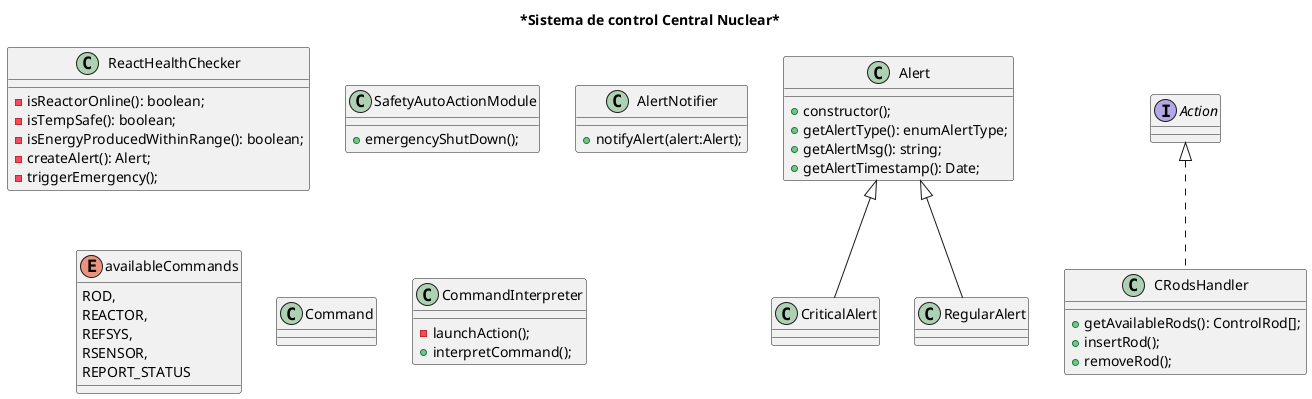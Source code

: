 @startuml

title ***Sistema de control Central Nuclear***


' Data Processing

class ReactHealthChecker {
    - isReactorOnline(): boolean;
    - isTempSafe(): boolean;
    - isEnergyProducedWithinRange(): boolean;
    - createAlert(): Alert;
    - triggerEmergency();
}
' Safety auto actions

class SafetyAutoActionModule {
    + emergencyShutDown();
}

' Human interface

'' Alert handling

class Alert {
    + constructor();
    + getAlertType(): enumAlertType;
    + getAlertMsg(): string;
    + getAlertTimestamp(): Date;
}

class CriticalAlert extends Alert {

}

class RegularAlert extends Alert {

}

class AlertNotifier {
    + notifyAlert(alert:Alert);
}

'' Command handling
enum availableCommands {
    ROD,
    REACTOR,
    REFSYS,
    RSENSOR,
    REPORT_STATUS
}

class Command {

}

class CommandInterpreter {
    - launchAction();
    + interpretCommand();
}

' Actions
interface Action {

}

'' Control rods
class CRodsHandler implements Action {
    + getAvailableRods(): ControlRod[];
    + insertRod();
    + removeRod();
}

@enduml